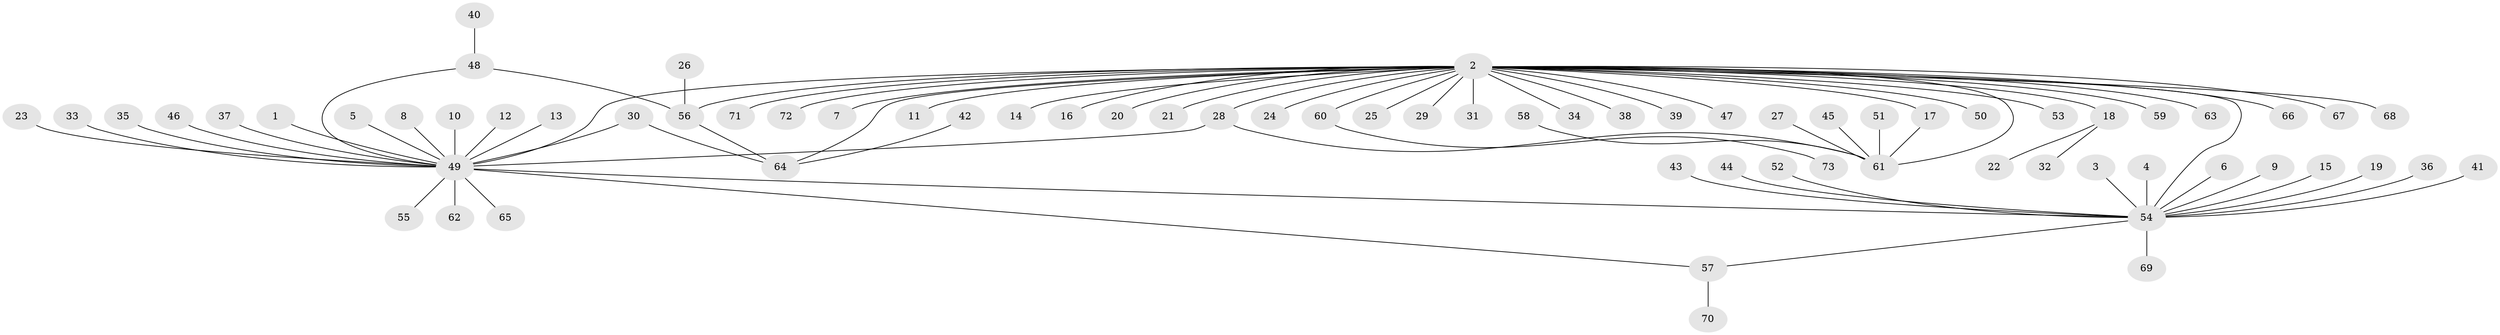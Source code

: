 // original degree distribution, {19: 0.006896551724137931, 23: 0.006896551724137931, 2: 0.19310344827586207, 16: 0.006896551724137931, 3: 0.10344827586206896, 4: 0.041379310344827586, 1: 0.6068965517241379, 8: 0.006896551724137931, 11: 0.013793103448275862, 7: 0.006896551724137931, 6: 0.006896551724137931}
// Generated by graph-tools (version 1.1) at 2025/49/03/09/25 03:49:55]
// undirected, 73 vertices, 80 edges
graph export_dot {
graph [start="1"]
  node [color=gray90,style=filled];
  1;
  2;
  3;
  4;
  5;
  6;
  7;
  8;
  9;
  10;
  11;
  12;
  13;
  14;
  15;
  16;
  17;
  18;
  19;
  20;
  21;
  22;
  23;
  24;
  25;
  26;
  27;
  28;
  29;
  30;
  31;
  32;
  33;
  34;
  35;
  36;
  37;
  38;
  39;
  40;
  41;
  42;
  43;
  44;
  45;
  46;
  47;
  48;
  49;
  50;
  51;
  52;
  53;
  54;
  55;
  56;
  57;
  58;
  59;
  60;
  61;
  62;
  63;
  64;
  65;
  66;
  67;
  68;
  69;
  70;
  71;
  72;
  73;
  1 -- 49 [weight=1.0];
  2 -- 7 [weight=1.0];
  2 -- 11 [weight=1.0];
  2 -- 14 [weight=1.0];
  2 -- 16 [weight=1.0];
  2 -- 17 [weight=1.0];
  2 -- 18 [weight=1.0];
  2 -- 20 [weight=1.0];
  2 -- 21 [weight=1.0];
  2 -- 24 [weight=1.0];
  2 -- 25 [weight=1.0];
  2 -- 28 [weight=1.0];
  2 -- 29 [weight=1.0];
  2 -- 31 [weight=1.0];
  2 -- 34 [weight=1.0];
  2 -- 38 [weight=1.0];
  2 -- 39 [weight=1.0];
  2 -- 47 [weight=1.0];
  2 -- 49 [weight=2.0];
  2 -- 50 [weight=2.0];
  2 -- 53 [weight=1.0];
  2 -- 54 [weight=1.0];
  2 -- 56 [weight=1.0];
  2 -- 59 [weight=2.0];
  2 -- 60 [weight=1.0];
  2 -- 61 [weight=1.0];
  2 -- 63 [weight=1.0];
  2 -- 64 [weight=1.0];
  2 -- 66 [weight=1.0];
  2 -- 67 [weight=1.0];
  2 -- 68 [weight=1.0];
  2 -- 71 [weight=1.0];
  2 -- 72 [weight=1.0];
  3 -- 54 [weight=1.0];
  4 -- 54 [weight=1.0];
  5 -- 49 [weight=1.0];
  6 -- 54 [weight=1.0];
  8 -- 49 [weight=1.0];
  9 -- 54 [weight=1.0];
  10 -- 49 [weight=1.0];
  12 -- 49 [weight=1.0];
  13 -- 49 [weight=1.0];
  15 -- 54 [weight=1.0];
  17 -- 61 [weight=1.0];
  18 -- 22 [weight=1.0];
  18 -- 32 [weight=1.0];
  19 -- 54 [weight=1.0];
  23 -- 49 [weight=1.0];
  26 -- 56 [weight=1.0];
  27 -- 61 [weight=1.0];
  28 -- 49 [weight=1.0];
  28 -- 61 [weight=1.0];
  30 -- 49 [weight=1.0];
  30 -- 64 [weight=1.0];
  33 -- 49 [weight=1.0];
  35 -- 49 [weight=1.0];
  36 -- 54 [weight=1.0];
  37 -- 49 [weight=1.0];
  40 -- 48 [weight=1.0];
  41 -- 54 [weight=1.0];
  42 -- 64 [weight=1.0];
  43 -- 54 [weight=1.0];
  44 -- 54 [weight=1.0];
  45 -- 61 [weight=1.0];
  46 -- 49 [weight=1.0];
  48 -- 49 [weight=1.0];
  48 -- 56 [weight=1.0];
  49 -- 54 [weight=2.0];
  49 -- 55 [weight=1.0];
  49 -- 57 [weight=1.0];
  49 -- 62 [weight=1.0];
  49 -- 65 [weight=1.0];
  51 -- 61 [weight=1.0];
  52 -- 54 [weight=1.0];
  54 -- 57 [weight=1.0];
  54 -- 69 [weight=1.0];
  56 -- 64 [weight=1.0];
  57 -- 70 [weight=1.0];
  58 -- 61 [weight=1.0];
  60 -- 73 [weight=1.0];
}
